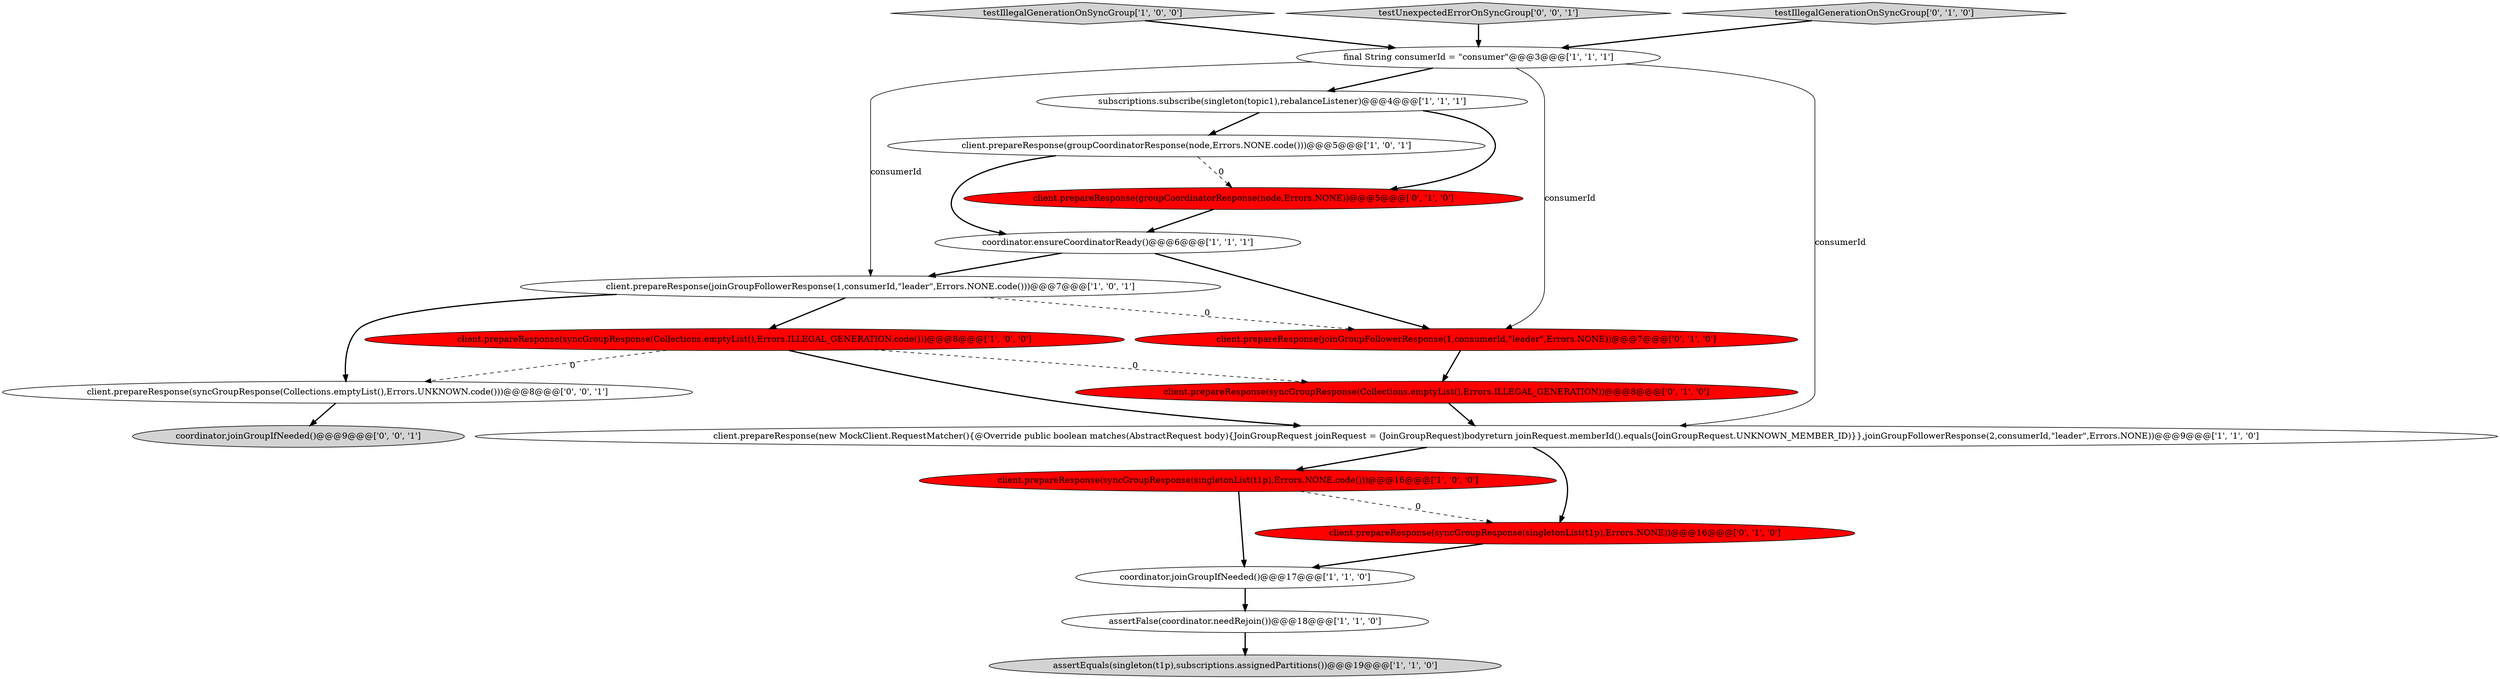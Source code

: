 digraph {
18 [style = filled, label = "client.prepareResponse(syncGroupResponse(Collections.emptyList(),Errors.UNKNOWN.code()))@@@8@@@['0', '0', '1']", fillcolor = white, shape = ellipse image = "AAA0AAABBB3BBB"];
0 [style = filled, label = "assertEquals(singleton(t1p),subscriptions.assignedPartitions())@@@19@@@['1', '1', '0']", fillcolor = lightgray, shape = ellipse image = "AAA0AAABBB1BBB"];
1 [style = filled, label = "client.prepareResponse(syncGroupResponse(Collections.emptyList(),Errors.ILLEGAL_GENERATION.code()))@@@8@@@['1', '0', '0']", fillcolor = red, shape = ellipse image = "AAA1AAABBB1BBB"];
4 [style = filled, label = "coordinator.ensureCoordinatorReady()@@@6@@@['1', '1', '1']", fillcolor = white, shape = ellipse image = "AAA0AAABBB1BBB"];
14 [style = filled, label = "client.prepareResponse(joinGroupFollowerResponse(1,consumerId,\"leader\",Errors.NONE))@@@7@@@['0', '1', '0']", fillcolor = red, shape = ellipse image = "AAA1AAABBB2BBB"];
9 [style = filled, label = "client.prepareResponse(syncGroupResponse(singletonList(t1p),Errors.NONE.code()))@@@16@@@['1', '0', '0']", fillcolor = red, shape = ellipse image = "AAA1AAABBB1BBB"];
5 [style = filled, label = "client.prepareResponse(new MockClient.RequestMatcher(){@Override public boolean matches(AbstractRequest body){JoinGroupRequest joinRequest = (JoinGroupRequest)bodyreturn joinRequest.memberId().equals(JoinGroupRequest.UNKNOWN_MEMBER_ID)}},joinGroupFollowerResponse(2,consumerId,\"leader\",Errors.NONE))@@@9@@@['1', '1', '0']", fillcolor = white, shape = ellipse image = "AAA0AAABBB1BBB"];
10 [style = filled, label = "final String consumerId = \"consumer\"@@@3@@@['1', '1', '1']", fillcolor = white, shape = ellipse image = "AAA0AAABBB1BBB"];
11 [style = filled, label = "testIllegalGenerationOnSyncGroup['1', '0', '0']", fillcolor = lightgray, shape = diamond image = "AAA0AAABBB1BBB"];
12 [style = filled, label = "client.prepareResponse(syncGroupResponse(Collections.emptyList(),Errors.ILLEGAL_GENERATION))@@@8@@@['0', '1', '0']", fillcolor = red, shape = ellipse image = "AAA1AAABBB2BBB"];
17 [style = filled, label = "coordinator.joinGroupIfNeeded()@@@9@@@['0', '0', '1']", fillcolor = lightgray, shape = ellipse image = "AAA0AAABBB3BBB"];
19 [style = filled, label = "testUnexpectedErrorOnSyncGroup['0', '0', '1']", fillcolor = lightgray, shape = diamond image = "AAA0AAABBB3BBB"];
3 [style = filled, label = "client.prepareResponse(groupCoordinatorResponse(node,Errors.NONE.code()))@@@5@@@['1', '0', '1']", fillcolor = white, shape = ellipse image = "AAA0AAABBB1BBB"];
16 [style = filled, label = "testIllegalGenerationOnSyncGroup['0', '1', '0']", fillcolor = lightgray, shape = diamond image = "AAA0AAABBB2BBB"];
2 [style = filled, label = "client.prepareResponse(joinGroupFollowerResponse(1,consumerId,\"leader\",Errors.NONE.code()))@@@7@@@['1', '0', '1']", fillcolor = white, shape = ellipse image = "AAA0AAABBB1BBB"];
15 [style = filled, label = "client.prepareResponse(groupCoordinatorResponse(node,Errors.NONE))@@@5@@@['0', '1', '0']", fillcolor = red, shape = ellipse image = "AAA1AAABBB2BBB"];
13 [style = filled, label = "client.prepareResponse(syncGroupResponse(singletonList(t1p),Errors.NONE))@@@16@@@['0', '1', '0']", fillcolor = red, shape = ellipse image = "AAA1AAABBB2BBB"];
8 [style = filled, label = "subscriptions.subscribe(singleton(topic1),rebalanceListener)@@@4@@@['1', '1', '1']", fillcolor = white, shape = ellipse image = "AAA0AAABBB1BBB"];
7 [style = filled, label = "assertFalse(coordinator.needRejoin())@@@18@@@['1', '1', '0']", fillcolor = white, shape = ellipse image = "AAA0AAABBB1BBB"];
6 [style = filled, label = "coordinator.joinGroupIfNeeded()@@@17@@@['1', '1', '0']", fillcolor = white, shape = ellipse image = "AAA0AAABBB1BBB"];
1->5 [style = bold, label=""];
4->14 [style = bold, label=""];
8->15 [style = bold, label=""];
12->5 [style = bold, label=""];
5->9 [style = bold, label=""];
16->10 [style = bold, label=""];
2->1 [style = bold, label=""];
8->3 [style = bold, label=""];
18->17 [style = bold, label=""];
2->18 [style = bold, label=""];
19->10 [style = bold, label=""];
7->0 [style = bold, label=""];
1->18 [style = dashed, label="0"];
4->2 [style = bold, label=""];
3->4 [style = bold, label=""];
9->6 [style = bold, label=""];
10->2 [style = solid, label="consumerId"];
1->12 [style = dashed, label="0"];
2->14 [style = dashed, label="0"];
10->8 [style = bold, label=""];
10->5 [style = solid, label="consumerId"];
11->10 [style = bold, label=""];
5->13 [style = bold, label=""];
14->12 [style = bold, label=""];
9->13 [style = dashed, label="0"];
15->4 [style = bold, label=""];
3->15 [style = dashed, label="0"];
13->6 [style = bold, label=""];
6->7 [style = bold, label=""];
10->14 [style = solid, label="consumerId"];
}
